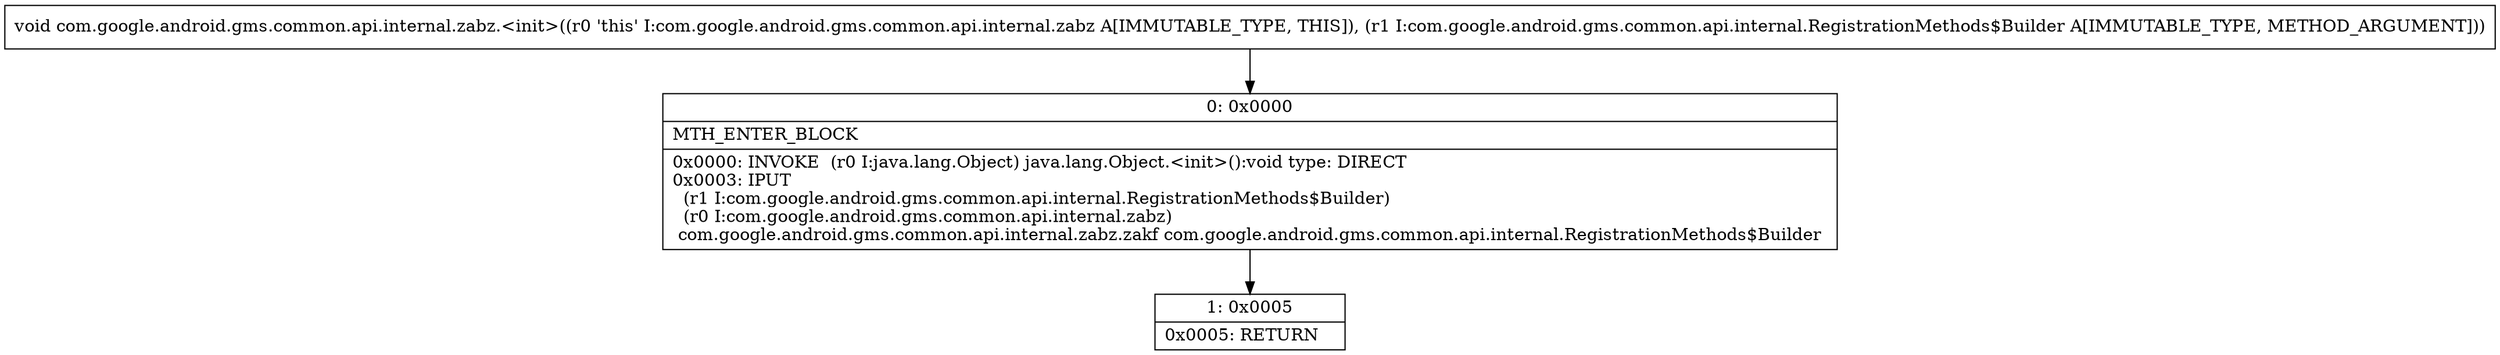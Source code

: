 digraph "CFG forcom.google.android.gms.common.api.internal.zabz.\<init\>(Lcom\/google\/android\/gms\/common\/api\/internal\/RegistrationMethods$Builder;)V" {
Node_0 [shape=record,label="{0\:\ 0x0000|MTH_ENTER_BLOCK\l|0x0000: INVOKE  (r0 I:java.lang.Object) java.lang.Object.\<init\>():void type: DIRECT \l0x0003: IPUT  \l  (r1 I:com.google.android.gms.common.api.internal.RegistrationMethods$Builder)\l  (r0 I:com.google.android.gms.common.api.internal.zabz)\l com.google.android.gms.common.api.internal.zabz.zakf com.google.android.gms.common.api.internal.RegistrationMethods$Builder \l}"];
Node_1 [shape=record,label="{1\:\ 0x0005|0x0005: RETURN   \l}"];
MethodNode[shape=record,label="{void com.google.android.gms.common.api.internal.zabz.\<init\>((r0 'this' I:com.google.android.gms.common.api.internal.zabz A[IMMUTABLE_TYPE, THIS]), (r1 I:com.google.android.gms.common.api.internal.RegistrationMethods$Builder A[IMMUTABLE_TYPE, METHOD_ARGUMENT])) }"];
MethodNode -> Node_0;
Node_0 -> Node_1;
}

